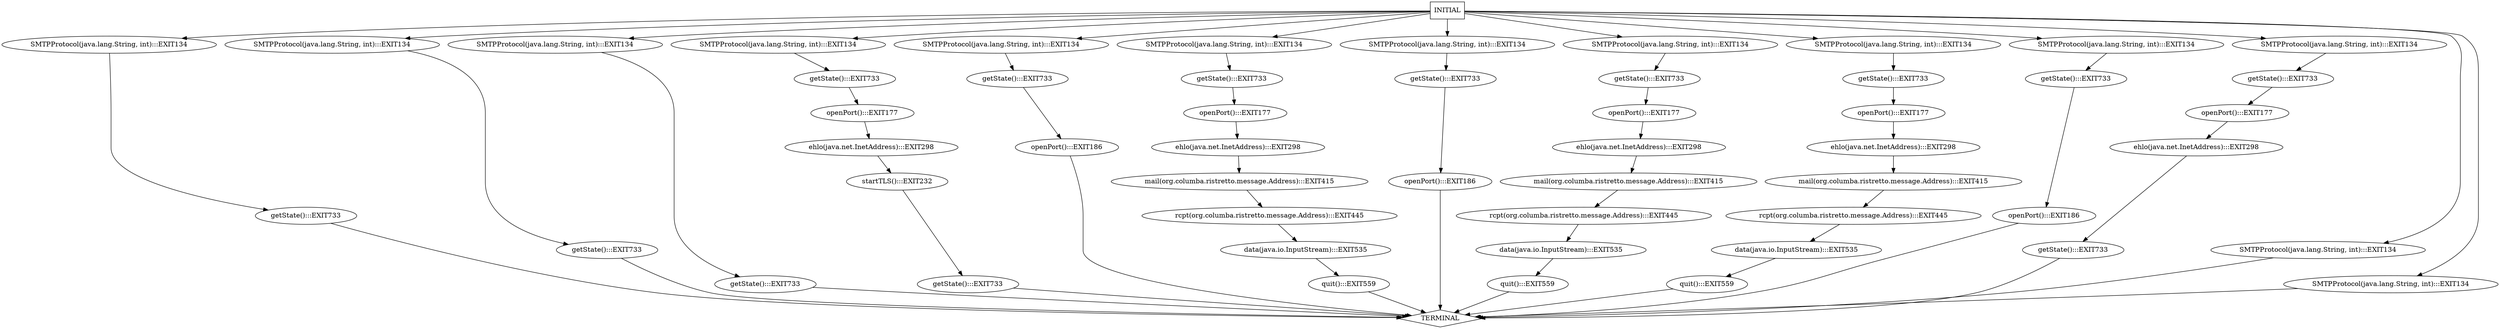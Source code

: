 digraph G {
  0 [label="SMTPProtocol(java.lang.String, int):::EXIT134"];
  1 [label="SMTPProtocol(java.lang.String, int):::EXIT134"];
  2 [label="SMTPProtocol(java.lang.String, int):::EXIT134"];
  3 [label="SMTPProtocol(java.lang.String, int):::EXIT134"];
  4 [label="SMTPProtocol(java.lang.String, int):::EXIT134"];
  5 [label="SMTPProtocol(java.lang.String, int):::EXIT134"];
  6 [label="SMTPProtocol(java.lang.String, int):::EXIT134"];
  7 [label="SMTPProtocol(java.lang.String, int):::EXIT134"];
  8 [label="SMTPProtocol(java.lang.String, int):::EXIT134"];
  9 [label="SMTPProtocol(java.lang.String, int):::EXIT134"];
  10 [label="SMTPProtocol(java.lang.String, int):::EXIT134"];
  11 [label="SMTPProtocol(java.lang.String, int):::EXIT134"];
  12 [label="SMTPProtocol(java.lang.String, int):::EXIT134"];
  13 [label="data(java.io.InputStream):::EXIT535"];
  14 [label="data(java.io.InputStream):::EXIT535"];
  15 [label="data(java.io.InputStream):::EXIT535"];
  16 [label="ehlo(java.net.InetAddress):::EXIT298"];
  17 [label="ehlo(java.net.InetAddress):::EXIT298"];
  18 [label="ehlo(java.net.InetAddress):::EXIT298"];
  19 [label="ehlo(java.net.InetAddress):::EXIT298"];
  20 [label="ehlo(java.net.InetAddress):::EXIT298"];
  21 [label="getState():::EXIT733"];
  22 [label="getState():::EXIT733"];
  23 [label="getState():::EXIT733"];
  24 [label="getState():::EXIT733"];
  25 [label="getState():::EXIT733"];
  26 [label="getState():::EXIT733"];
  27 [label="getState():::EXIT733"];
  28 [label="getState():::EXIT733"];
  29 [label="getState():::EXIT733"];
  30 [label="getState():::EXIT733"];
  31 [label="getState():::EXIT733"];
  32 [label="getState():::EXIT733"];
  33 [label="getState():::EXIT733"];
  34 [label="mail(org.columba.ristretto.message.Address):::EXIT415"];
  35 [label="mail(org.columba.ristretto.message.Address):::EXIT415"];
  36 [label="mail(org.columba.ristretto.message.Address):::EXIT415"];
  37 [label="openPort():::EXIT177"];
  38 [label="openPort():::EXIT177"];
  39 [label="openPort():::EXIT177"];
  40 [label="openPort():::EXIT177"];
  41 [label="openPort():::EXIT177"];
  42 [label="openPort():::EXIT186"];
  43 [label="openPort():::EXIT186"];
  44 [label="openPort():::EXIT186"];
  45 [label="quit():::EXIT559"];
  46 [label="quit():::EXIT559"];
  47 [label="quit():::EXIT559"];
  48 [label="rcpt(org.columba.ristretto.message.Address):::EXIT445"];
  49 [label="rcpt(org.columba.ristretto.message.Address):::EXIT445"];
  50 [label="rcpt(org.columba.ristretto.message.Address):::EXIT445"];
  51 [label="startTLS():::EXIT232"];
  52 [label="TERMINAL",shape=diamond];
  53 [label="INITIAL",shape=box];
0->29 [];
1->30 [];
2->31 [];
3->21 [];
4->26 [];
5->22 [];
6->27 [];
7->23 [];
8->24 [];
9->28 [];
10->25 [];
11->52 [];
12->52 [];
13->45 [];
14->46 [];
15->47 [];
16->33 [];
17->34 [];
18->35 [];
19->36 [];
20->51 [];
21->37 [];
22->38 [];
23->39 [];
24->40 [];
25->41 [];
26->42 [];
27->43 [];
28->44 [];
29->52 [];
30->52 [];
31->52 [];
32->52 [];
33->52 [];
34->48 [];
35->49 [];
36->50 [];
37->20 [];
38->17 [];
39->18 [];
40->19 [];
41->16 [];
42->52 [];
43->52 [];
44->52 [];
45->52 [];
46->52 [];
47->52 [];
48->13 [];
49->14 [];
50->15 [];
51->32 [];
53->10 [];
53->12 [];
53->0 [];
53->6 [];
53->9 [];
53->3 [];
53->1 [];
53->5 [];
53->7 [];
53->2 [];
53->11 [];
53->4 [];
53->8 [];
}
